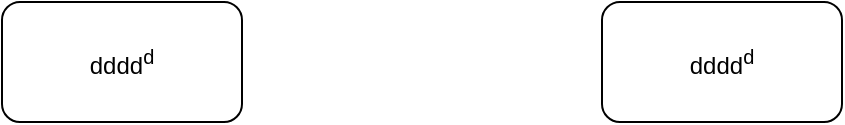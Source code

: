 <mxfile version="20.5.1" type="github">
  <diagram name="Page-1" id="e7e014a7-5840-1c2e-5031-d8a46d1fe8dd">
    <mxGraphModel dx="1422" dy="762" grid="1" gridSize="10" guides="1" tooltips="1" connect="1" arrows="1" fold="1" page="1" pageScale="1" pageWidth="1169" pageHeight="826" background="none" math="0" shadow="0">
      <root>
        <mxCell id="0" />
        <mxCell id="1" parent="0" />
        <mxCell id="U9f2ezefVsZ25b7ctAlU-3" value="" style="edgeStyle=orthogonalEdgeStyle;rounded=0;orthogonalLoop=1;jettySize=auto;html=1;strokeColor=none;" edge="1" parent="1" source="rX6TRMUhJj71B2cYUMo4-41" target="U9f2ezefVsZ25b7ctAlU-2">
          <mxGeometry relative="1" as="geometry" />
        </mxCell>
        <mxCell id="rX6TRMUhJj71B2cYUMo4-41" value="dddd&lt;sup&gt;d&lt;/sup&gt;" style="rounded=1;whiteSpace=wrap;html=1;" parent="1" vertex="1">
          <mxGeometry x="120" y="230" width="120" height="60" as="geometry" />
        </mxCell>
        <mxCell id="U9f2ezefVsZ25b7ctAlU-2" value="dddd&lt;sup&gt;d&lt;/sup&gt;" style="rounded=1;whiteSpace=wrap;html=1;" vertex="1" parent="1">
          <mxGeometry x="420" y="230" width="120" height="60" as="geometry" />
        </mxCell>
      </root>
    </mxGraphModel>
  </diagram>
</mxfile>
